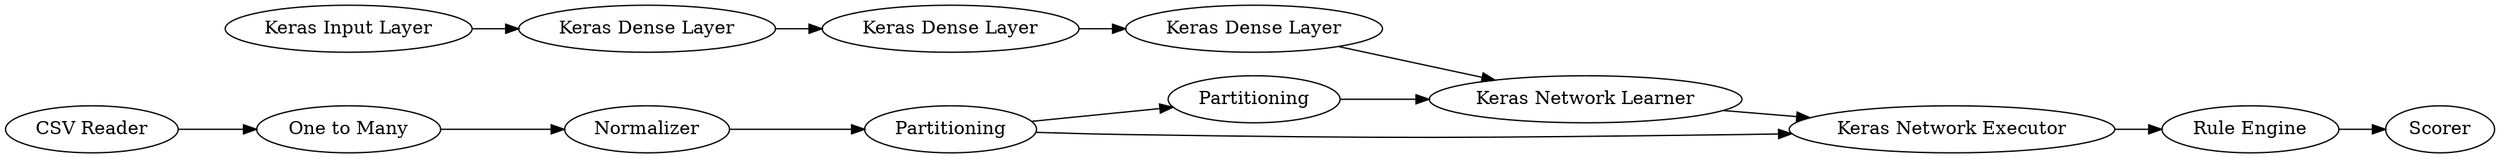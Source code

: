 digraph {
	3 -> 9
	12 -> 13
	4 -> 5
	1 -> 2
	7 -> 11
	13 -> 14
	9 -> 12
	5 -> 6
	11 -> 12
	9 -> 10
	2 -> 3
	6 -> 7
	10 -> 11
	5 [label="Keras Dense Layer"]
	14 [label=Scorer]
	13 [label="Rule Engine"]
	1 [label="CSV Reader"]
	7 [label="Keras Dense Layer"]
	9 [label=Partitioning]
	11 [label="Keras Network Learner"]
	4 [label="Keras Input Layer"]
	6 [label="Keras Dense Layer"]
	12 [label="Keras Network Executor"]
	3 [label=Normalizer]
	2 [label="One to Many"]
	10 [label=Partitioning]
	rankdir=LR
}
